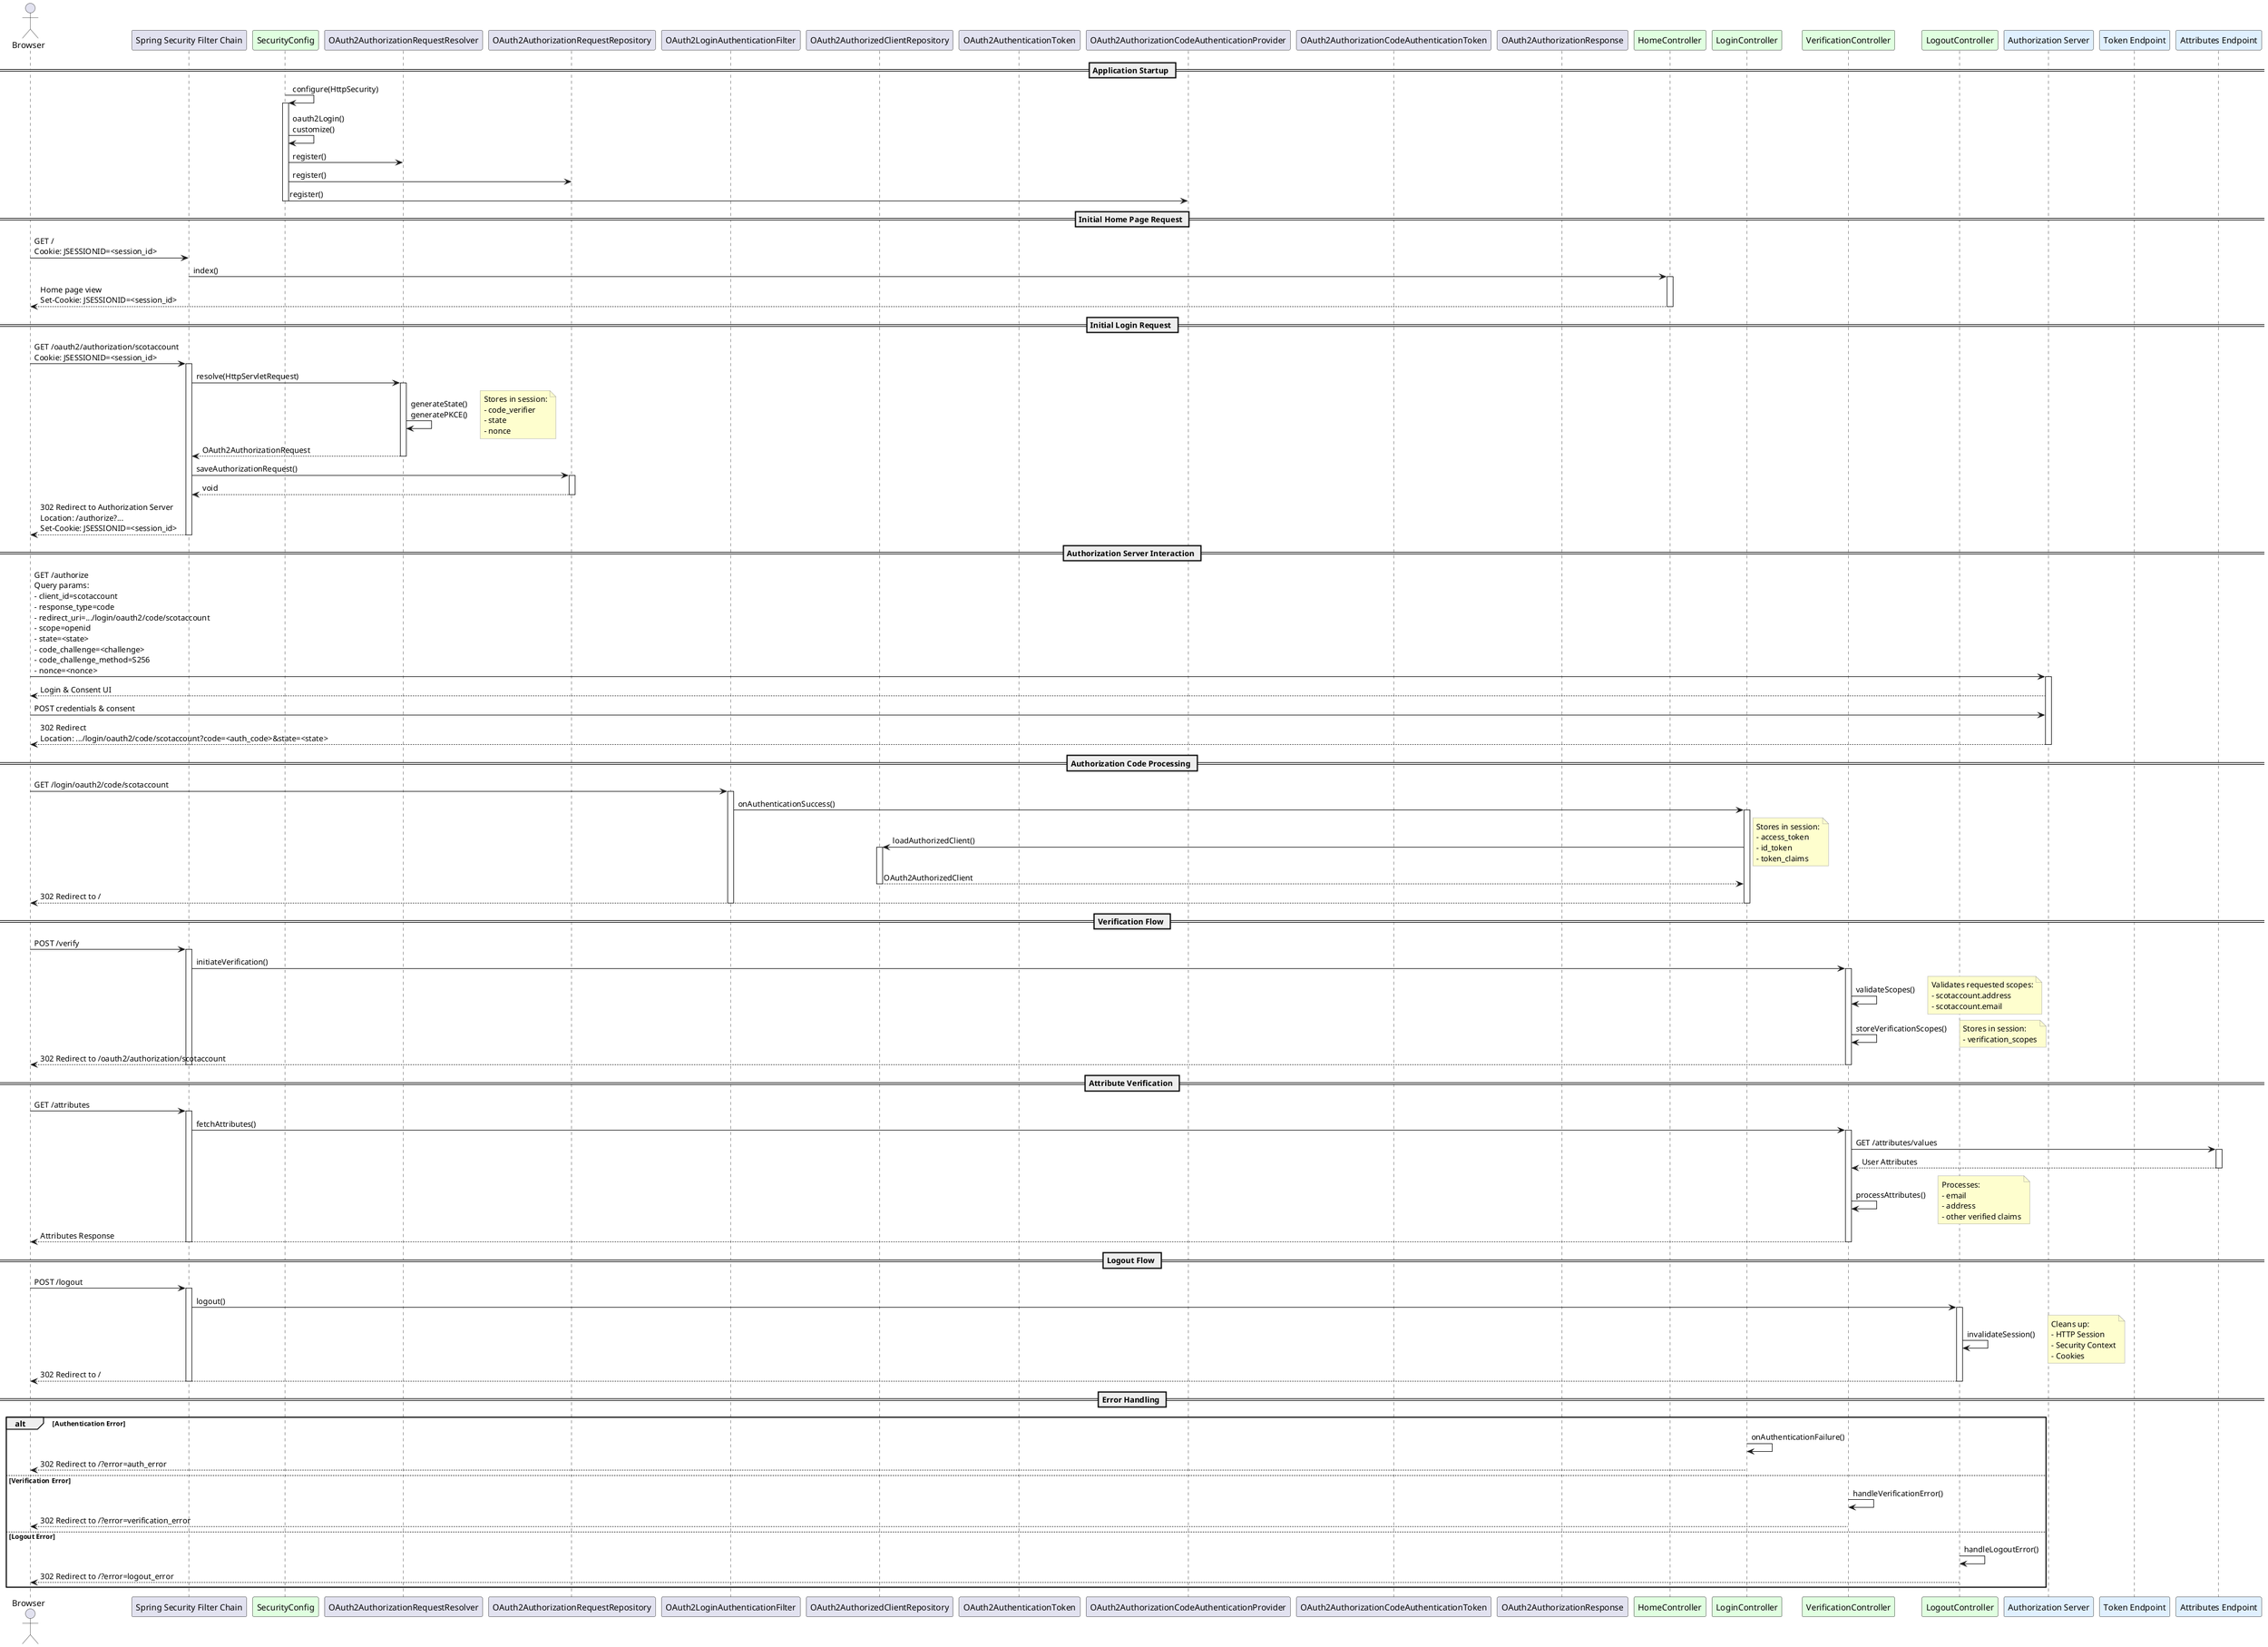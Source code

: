 @startuml Spring Application Flow

skinparam noteBackgroundColor #FEFECE
skinparam noteBorderColor #999999

actor "Browser" as browser
participant "Spring Security Filter Chain" as securityFilter
participant "SecurityConfig" as secConfig #E0FFE0
participant "OAuth2AuthorizationRequestResolver" as requestResolver
participant "OAuth2AuthorizationRequestRepository" as requestRepo
participant "OAuth2LoginAuthenticationFilter" as loginFilter
participant "OAuth2AuthorizedClientRepository" as clientRepo
participant "OAuth2AuthenticationToken" as authToken
participant "OAuth2AuthorizationCodeAuthenticationProvider" as authProvider
participant "OAuth2AuthorizationCodeAuthenticationToken" as codeAuthToken
participant "OAuth2AuthorizationResponse" as authResponse
participant "HomeController" as homeCtrl #E0FFE0
participant "LoginController" as loginCtrl #E0FFE0
participant "VerificationController" as verifyCtrl #E0FFE0
participant "LogoutController" as logoutCtrl #E0FFE0
participant "Authorization Server" as authServer #E0F0FF
participant "Token Endpoint" as tokenEndpoint #E0F0FF
participant "Attributes Endpoint" as attrEndpoint #E0F0FF

== Application Startup ==
secConfig -> secConfig: configure(HttpSecurity)
activate secConfig
secConfig -> secConfig: oauth2Login()\ncustomize()
secConfig -> requestResolver: register()
secConfig -> requestRepo: register()
secConfig -> authProvider: register()
deactivate secConfig

== Initial Home Page Request ==
browser -> securityFilter: GET /\nCookie: JSESSIONID=<session_id>
securityFilter -> homeCtrl: index()
activate homeCtrl
homeCtrl --> browser: Home page view\nSet-Cookie: JSESSIONID=<session_id>
deactivate homeCtrl

== Initial Login Request ==
browser -> securityFilter: GET /oauth2/authorization/scotaccount\nCookie: JSESSIONID=<session_id>
activate securityFilter

securityFilter -> requestResolver: resolve(HttpServletRequest)
activate requestResolver
requestResolver -> requestResolver: generateState()\ngeneratePKCE()
note right
  Stores in session:
  - code_verifier
  - state
  - nonce
end note
requestResolver --> securityFilter: OAuth2AuthorizationRequest
deactivate requestResolver

securityFilter -> requestRepo: saveAuthorizationRequest()
activate requestRepo
requestRepo --> securityFilter: void
deactivate requestRepo

securityFilter --> browser: 302 Redirect to Authorization Server\nLocation: /authorize?...\nSet-Cookie: JSESSIONID=<session_id>
deactivate securityFilter

== Authorization Server Interaction ==
browser -> authServer: GET /authorize\nQuery params:\n- client_id=scotaccount\n- response_type=code\n- redirect_uri=.../login/oauth2/code/scotaccount\n- scope=openid\n- state=<state>\n- code_challenge=<challenge>\n- code_challenge_method=S256\n- nonce=<nonce>
activate authServer
authServer --> browser: Login & Consent UI
browser -> authServer: POST credentials & consent
authServer --> browser: 302 Redirect\nLocation: .../login/oauth2/code/scotaccount?code=<auth_code>&state=<state>
deactivate authServer

== Authorization Code Processing ==
browser -> loginFilter: GET /login/oauth2/code/scotaccount
activate loginFilter
loginFilter -> loginCtrl: onAuthenticationSuccess()
activate loginCtrl

loginCtrl -> clientRepo: loadAuthorizedClient()
activate clientRepo
note right
  Stores in session:
  - access_token
  - id_token
  - token_claims
end note
clientRepo --> loginCtrl: OAuth2AuthorizedClient
deactivate clientRepo

loginCtrl --> browser: 302 Redirect to /
deactivate loginCtrl
deactivate loginFilter

== Verification Flow ==
browser -> securityFilter: POST /verify
activate securityFilter
securityFilter -> verifyCtrl: initiateVerification()
activate verifyCtrl

verifyCtrl -> verifyCtrl: validateScopes()
note right
  Validates requested scopes:
  - scotaccount.address
  - scotaccount.email
end note

verifyCtrl -> verifyCtrl: storeVerificationScopes()
note right
  Stores in session:
  - verification_scopes
end note

verifyCtrl --> browser: 302 Redirect to /oauth2/authorization/scotaccount
deactivate verifyCtrl
deactivate securityFilter

== Attribute Verification ==
browser -> securityFilter: GET /attributes
activate securityFilter
securityFilter -> verifyCtrl: fetchAttributes()
activate verifyCtrl

verifyCtrl -> attrEndpoint: GET /attributes/values
activate attrEndpoint
attrEndpoint --> verifyCtrl: User Attributes
deactivate attrEndpoint

verifyCtrl -> verifyCtrl: processAttributes()
note right
  Processes:
  - email
  - address
  - other verified claims
end note

verifyCtrl --> browser: Attributes Response
deactivate verifyCtrl
deactivate securityFilter

== Logout Flow ==
browser -> securityFilter: POST /logout
activate securityFilter
securityFilter -> logoutCtrl: logout()
activate logoutCtrl

logoutCtrl -> logoutCtrl: invalidateSession()
note right
  Cleans up:
  - HTTP Session
  - Security Context
  - Cookies
end note

logoutCtrl --> browser: 302 Redirect to /
deactivate logoutCtrl
deactivate securityFilter

== Error Handling ==
alt Authentication Error
    loginCtrl -> loginCtrl: onAuthenticationFailure()
    loginCtrl --> browser: 302 Redirect to /?error=auth_error
else Verification Error
    verifyCtrl -> verifyCtrl: handleVerificationError()
    verifyCtrl --> browser: 302 Redirect to /?error=verification_error
else Logout Error
    logoutCtrl -> logoutCtrl: handleLogoutError()
    logoutCtrl --> browser: 302 Redirect to /?error=logout_error
end

@enduml 
